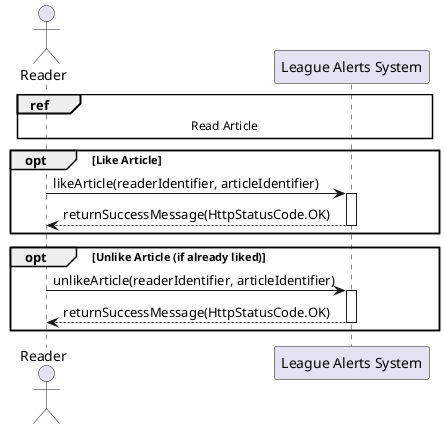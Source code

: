 @startuml
actor Reader
participant "League Alerts System" as LAS

ref over Reader, LAS : Read Article

opt Like Article
    Reader -> LAS: likeArticle(readerIdentifier, articleIdentifier)
    activate LAS
        LAS --> Reader: returnSuccessMessage(HttpStatusCode.OK)
    deactivate LAS
end opt

opt Unlike Article (if already liked)
    Reader -> LAS: unlikeArticle(readerIdentifier, articleIdentifier)
    activate LAS
        LAS --> Reader: returnSuccessMessage(HttpStatusCode.OK)
    deactivate LAS
end opt
@enduml

